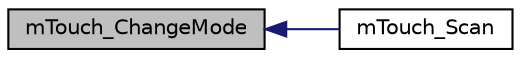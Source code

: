 digraph "mTouch_ChangeMode"
{
  edge [fontname="Helvetica",fontsize="10",labelfontname="Helvetica",labelfontsize="10"];
  node [fontname="Helvetica",fontsize="10",shape=record];
  rankdir="LR";
  Node1 [label="mTouch_ChangeMode",height=0.2,width=0.4,color="black", fillcolor="grey75", style="filled", fontcolor="black"];
  Node1 -> Node2 [dir="back",color="midnightblue",fontsize="10",style="solid",fontname="Helvetica"];
  Node2 [label="mTouch_Scan",height=0.2,width=0.4,color="black", fillcolor="white", style="filled",URL="$group___acquisition.html#gaeeee5d5e14eaff7df78e9ad5d7ac9769",tooltip="Implements the framework&#39;s active-mode acquisition routine. Sometimes implemented as an ISR..."];
}
